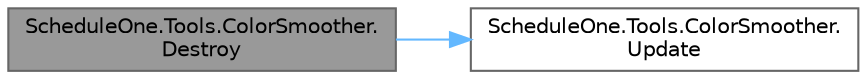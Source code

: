 digraph "ScheduleOne.Tools.ColorSmoother.Destroy"
{
 // LATEX_PDF_SIZE
  bgcolor="transparent";
  edge [fontname=Helvetica,fontsize=10,labelfontname=Helvetica,labelfontsize=10];
  node [fontname=Helvetica,fontsize=10,shape=box,height=0.2,width=0.4];
  rankdir="LR";
  Node1 [id="Node000001",label="ScheduleOne.Tools.ColorSmoother.\lDestroy",height=0.2,width=0.4,color="gray40", fillcolor="grey60", style="filled", fontcolor="black",tooltip=" "];
  Node1 -> Node2 [id="edge1_Node000001_Node000002",color="steelblue1",style="solid",tooltip=" "];
  Node2 [id="Node000002",label="ScheduleOne.Tools.ColorSmoother.\lUpdate",height=0.2,width=0.4,color="grey40", fillcolor="white", style="filled",URL="$class_schedule_one_1_1_tools_1_1_color_smoother.html#afaf9b4a734f1a30e2d6f770de9b392ee",tooltip=" "];
}
